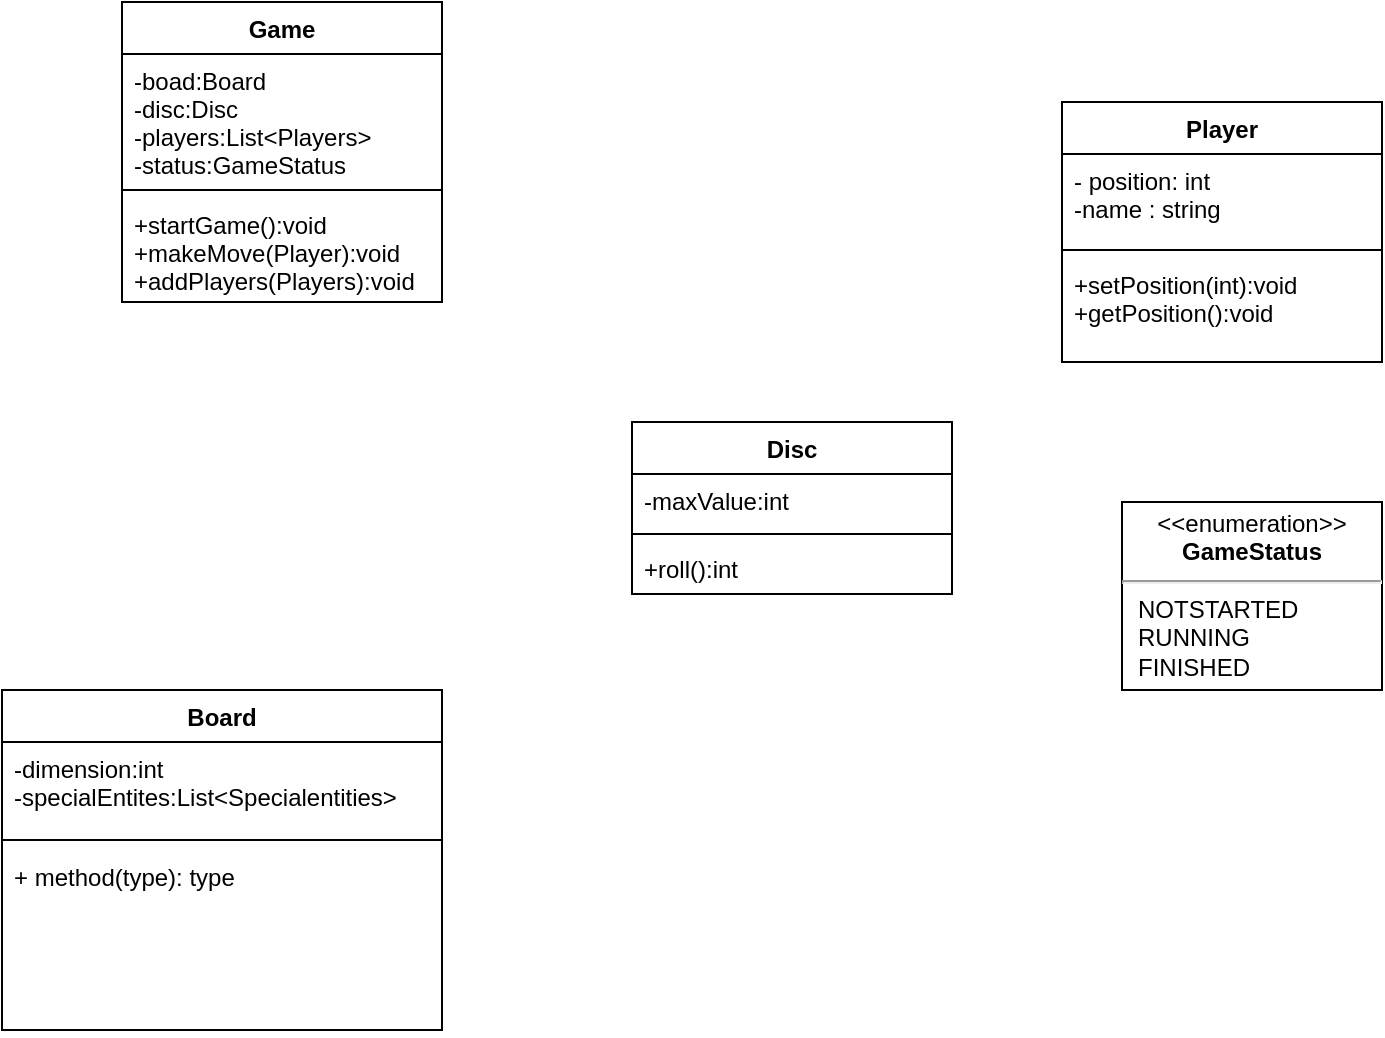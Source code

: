 <mxfile version="20.0.4" type="github">
  <diagram id="MPORiv8atyR2-xZZkTNI" name="Page-1">
    <mxGraphModel dx="805" dy="558" grid="1" gridSize="10" guides="1" tooltips="1" connect="1" arrows="1" fold="1" page="1" pageScale="1" pageWidth="850" pageHeight="1100" math="0" shadow="0">
      <root>
        <mxCell id="0" />
        <mxCell id="1" parent="0" />
        <mxCell id="hb_hwYAlQoLKjE-wTPd8-1" value="Player" style="swimlane;fontStyle=1;align=center;verticalAlign=top;childLayout=stackLayout;horizontal=1;startSize=26;horizontalStack=0;resizeParent=1;resizeParentMax=0;resizeLast=0;collapsible=1;marginBottom=0;" vertex="1" parent="1">
          <mxGeometry x="640" y="60" width="160" height="130" as="geometry" />
        </mxCell>
        <mxCell id="hb_hwYAlQoLKjE-wTPd8-2" value="- position: int&#xa;-name : string" style="text;strokeColor=none;fillColor=none;align=left;verticalAlign=top;spacingLeft=4;spacingRight=4;overflow=hidden;rotatable=0;points=[[0,0.5],[1,0.5]];portConstraint=eastwest;" vertex="1" parent="hb_hwYAlQoLKjE-wTPd8-1">
          <mxGeometry y="26" width="160" height="44" as="geometry" />
        </mxCell>
        <mxCell id="hb_hwYAlQoLKjE-wTPd8-3" value="" style="line;strokeWidth=1;fillColor=none;align=left;verticalAlign=middle;spacingTop=-1;spacingLeft=3;spacingRight=3;rotatable=0;labelPosition=right;points=[];portConstraint=eastwest;" vertex="1" parent="hb_hwYAlQoLKjE-wTPd8-1">
          <mxGeometry y="70" width="160" height="8" as="geometry" />
        </mxCell>
        <mxCell id="hb_hwYAlQoLKjE-wTPd8-4" value="+setPosition(int):void&#xa;+getPosition():void" style="text;strokeColor=none;fillColor=none;align=left;verticalAlign=top;spacingLeft=4;spacingRight=4;overflow=hidden;rotatable=0;points=[[0,0.5],[1,0.5]];portConstraint=eastwest;" vertex="1" parent="hb_hwYAlQoLKjE-wTPd8-1">
          <mxGeometry y="78" width="160" height="52" as="geometry" />
        </mxCell>
        <mxCell id="hb_hwYAlQoLKjE-wTPd8-5" value="Disc" style="swimlane;fontStyle=1;align=center;verticalAlign=top;childLayout=stackLayout;horizontal=1;startSize=26;horizontalStack=0;resizeParent=1;resizeParentMax=0;resizeLast=0;collapsible=1;marginBottom=0;" vertex="1" parent="1">
          <mxGeometry x="425" y="220" width="160" height="86" as="geometry" />
        </mxCell>
        <mxCell id="hb_hwYAlQoLKjE-wTPd8-6" value="-maxValue:int" style="text;strokeColor=none;fillColor=none;align=left;verticalAlign=top;spacingLeft=4;spacingRight=4;overflow=hidden;rotatable=0;points=[[0,0.5],[1,0.5]];portConstraint=eastwest;" vertex="1" parent="hb_hwYAlQoLKjE-wTPd8-5">
          <mxGeometry y="26" width="160" height="26" as="geometry" />
        </mxCell>
        <mxCell id="hb_hwYAlQoLKjE-wTPd8-7" value="" style="line;strokeWidth=1;fillColor=none;align=left;verticalAlign=middle;spacingTop=-1;spacingLeft=3;spacingRight=3;rotatable=0;labelPosition=right;points=[];portConstraint=eastwest;" vertex="1" parent="hb_hwYAlQoLKjE-wTPd8-5">
          <mxGeometry y="52" width="160" height="8" as="geometry" />
        </mxCell>
        <mxCell id="hb_hwYAlQoLKjE-wTPd8-8" value="+roll():int" style="text;strokeColor=none;fillColor=none;align=left;verticalAlign=top;spacingLeft=4;spacingRight=4;overflow=hidden;rotatable=0;points=[[0,0.5],[1,0.5]];portConstraint=eastwest;" vertex="1" parent="hb_hwYAlQoLKjE-wTPd8-5">
          <mxGeometry y="60" width="160" height="26" as="geometry" />
        </mxCell>
        <mxCell id="hb_hwYAlQoLKjE-wTPd8-9" value="&lt;p style=&quot;margin:0px;margin-top:4px;text-align:center;&quot;&gt;&amp;lt;&amp;lt;enumeration&amp;gt;&amp;gt;&lt;br&gt;&lt;b&gt;GameStatus&lt;/b&gt;&lt;/p&gt;&lt;hr&gt;&lt;p style=&quot;margin:0px;margin-left:8px;text-align:left;&quot;&gt;NOTSTARTED&lt;/p&gt;&lt;p style=&quot;margin:0px;margin-left:8px;text-align:left;&quot;&gt;RUNNING&lt;/p&gt;&lt;p style=&quot;margin:0px;margin-left:8px;text-align:left;&quot;&gt;FINISHED&lt;/p&gt;" style="shape=rect;html=1;overflow=fill;whiteSpace=wrap;" vertex="1" parent="1">
          <mxGeometry x="670" y="260" width="130" height="94" as="geometry" />
        </mxCell>
        <mxCell id="hb_hwYAlQoLKjE-wTPd8-10" value="Game" style="swimlane;fontStyle=1;align=center;verticalAlign=top;childLayout=stackLayout;horizontal=1;startSize=26;horizontalStack=0;resizeParent=1;resizeParentMax=0;resizeLast=0;collapsible=1;marginBottom=0;" vertex="1" parent="1">
          <mxGeometry x="170" y="10" width="160" height="150" as="geometry" />
        </mxCell>
        <mxCell id="hb_hwYAlQoLKjE-wTPd8-11" value="-boad:Board&#xa;-disc:Disc&#xa;-players:List&lt;Players&gt;&#xa;-status:GameStatus" style="text;strokeColor=none;fillColor=none;align=left;verticalAlign=top;spacingLeft=4;spacingRight=4;overflow=hidden;rotatable=0;points=[[0,0.5],[1,0.5]];portConstraint=eastwest;" vertex="1" parent="hb_hwYAlQoLKjE-wTPd8-10">
          <mxGeometry y="26" width="160" height="64" as="geometry" />
        </mxCell>
        <mxCell id="hb_hwYAlQoLKjE-wTPd8-12" value="" style="line;strokeWidth=1;fillColor=none;align=left;verticalAlign=middle;spacingTop=-1;spacingLeft=3;spacingRight=3;rotatable=0;labelPosition=right;points=[];portConstraint=eastwest;" vertex="1" parent="hb_hwYAlQoLKjE-wTPd8-10">
          <mxGeometry y="90" width="160" height="8" as="geometry" />
        </mxCell>
        <mxCell id="hb_hwYAlQoLKjE-wTPd8-13" value="+startGame():void&#xa;+makeMove(Player):void&#xa;+addPlayers(Players):void" style="text;strokeColor=none;fillColor=none;align=left;verticalAlign=top;spacingLeft=4;spacingRight=4;overflow=hidden;rotatable=0;points=[[0,0.5],[1,0.5]];portConstraint=eastwest;" vertex="1" parent="hb_hwYAlQoLKjE-wTPd8-10">
          <mxGeometry y="98" width="160" height="52" as="geometry" />
        </mxCell>
        <mxCell id="hb_hwYAlQoLKjE-wTPd8-14" value="Board" style="swimlane;fontStyle=1;align=center;verticalAlign=top;childLayout=stackLayout;horizontal=1;startSize=26;horizontalStack=0;resizeParent=1;resizeParentMax=0;resizeLast=0;collapsible=1;marginBottom=0;" vertex="1" parent="1">
          <mxGeometry x="110" y="354" width="220" height="170" as="geometry" />
        </mxCell>
        <mxCell id="hb_hwYAlQoLKjE-wTPd8-15" value="-dimension:int&#xa;-specialEntites:List&lt;Specialentities&gt;&#xa;&#xa;" style="text;strokeColor=none;fillColor=none;align=left;verticalAlign=top;spacingLeft=4;spacingRight=4;overflow=hidden;rotatable=0;points=[[0,0.5],[1,0.5]];portConstraint=eastwest;" vertex="1" parent="hb_hwYAlQoLKjE-wTPd8-14">
          <mxGeometry y="26" width="220" height="44" as="geometry" />
        </mxCell>
        <mxCell id="hb_hwYAlQoLKjE-wTPd8-16" value="" style="line;strokeWidth=1;fillColor=none;align=left;verticalAlign=middle;spacingTop=-1;spacingLeft=3;spacingRight=3;rotatable=0;labelPosition=right;points=[];portConstraint=eastwest;" vertex="1" parent="hb_hwYAlQoLKjE-wTPd8-14">
          <mxGeometry y="70" width="220" height="10" as="geometry" />
        </mxCell>
        <mxCell id="hb_hwYAlQoLKjE-wTPd8-17" value="+ method(type): type" style="text;strokeColor=none;fillColor=none;align=left;verticalAlign=top;spacingLeft=4;spacingRight=4;overflow=hidden;rotatable=0;points=[[0,0.5],[1,0.5]];portConstraint=eastwest;" vertex="1" parent="hb_hwYAlQoLKjE-wTPd8-14">
          <mxGeometry y="80" width="220" height="90" as="geometry" />
        </mxCell>
      </root>
    </mxGraphModel>
  </diagram>
</mxfile>
